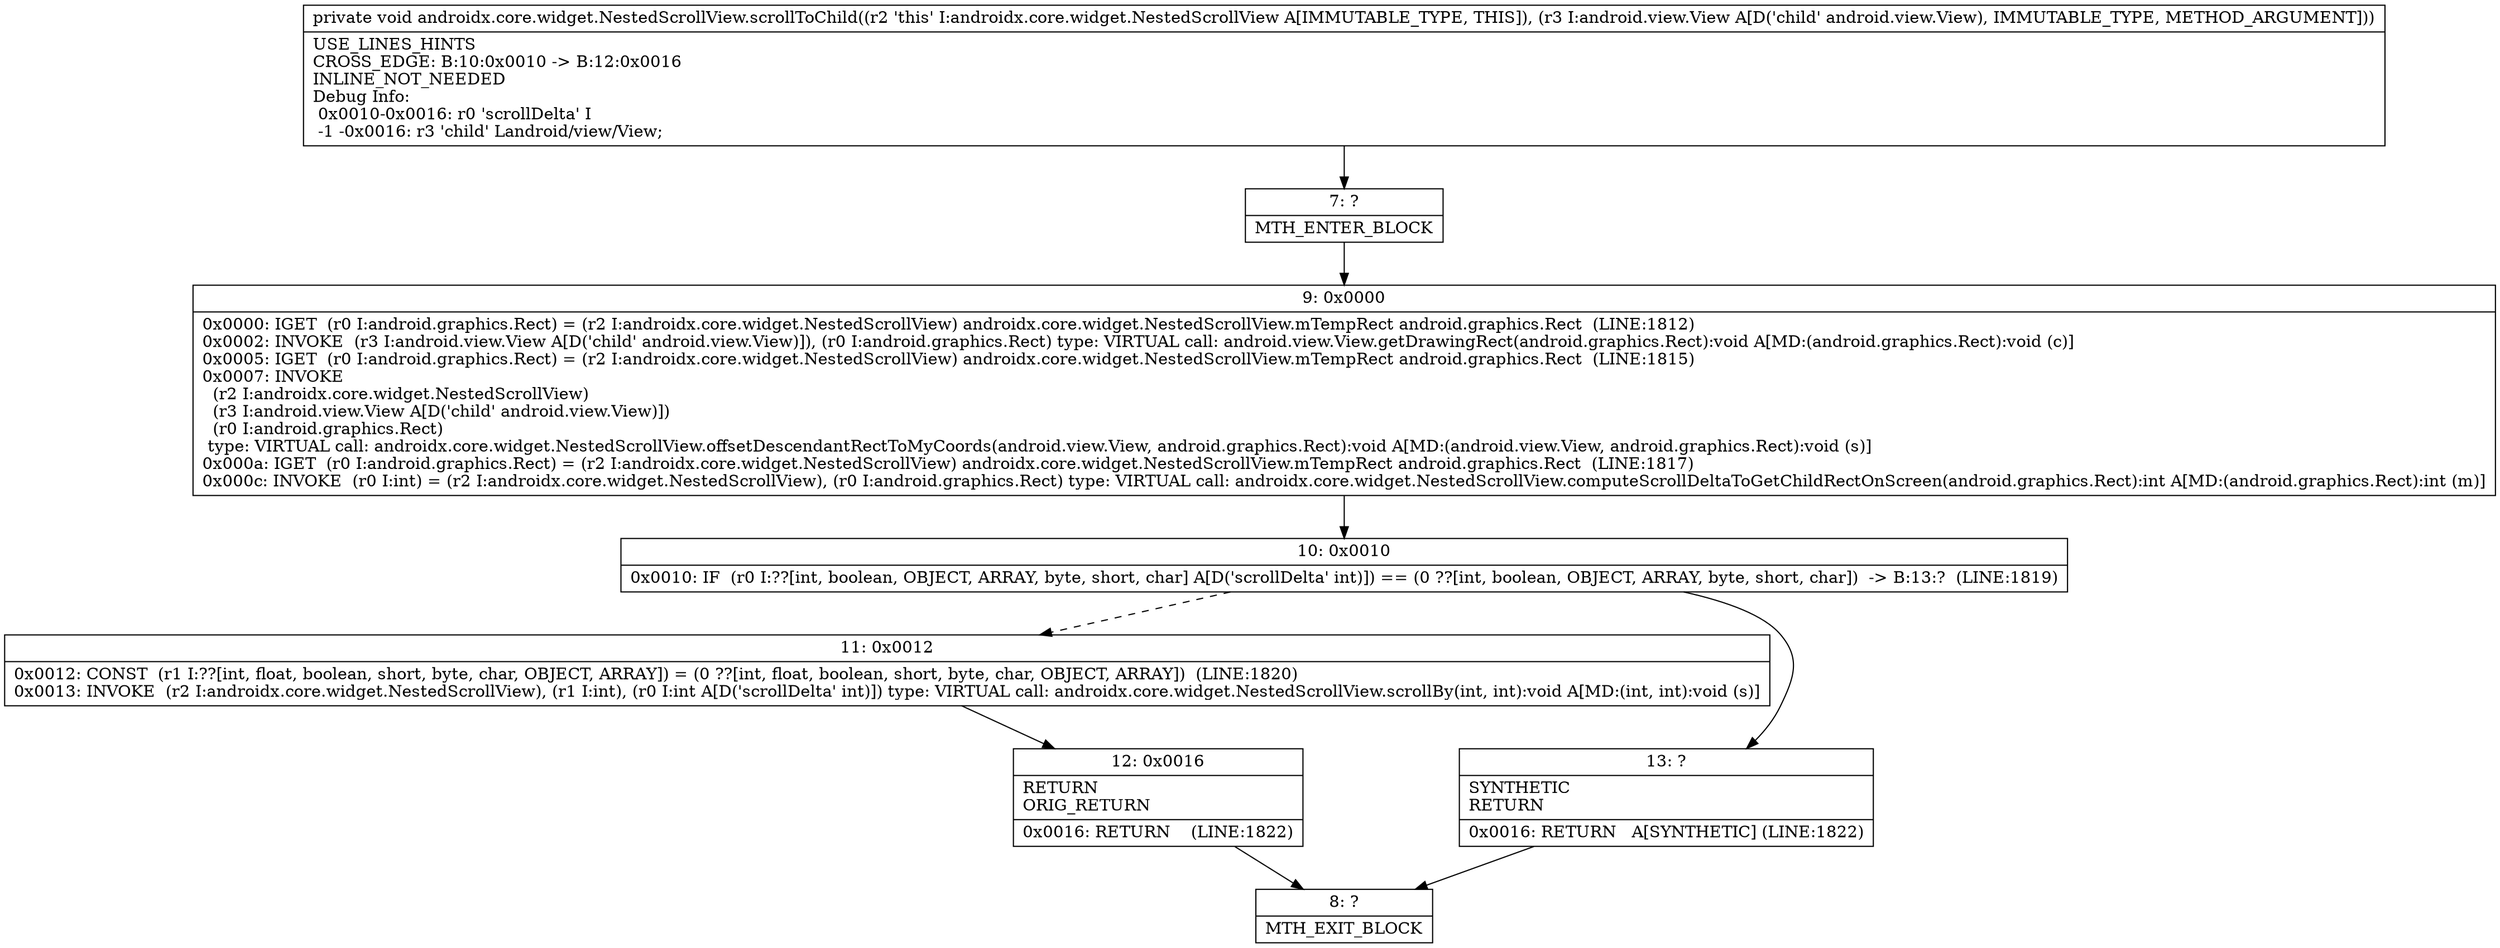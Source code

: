 digraph "CFG forandroidx.core.widget.NestedScrollView.scrollToChild(Landroid\/view\/View;)V" {
Node_7 [shape=record,label="{7\:\ ?|MTH_ENTER_BLOCK\l}"];
Node_9 [shape=record,label="{9\:\ 0x0000|0x0000: IGET  (r0 I:android.graphics.Rect) = (r2 I:androidx.core.widget.NestedScrollView) androidx.core.widget.NestedScrollView.mTempRect android.graphics.Rect  (LINE:1812)\l0x0002: INVOKE  (r3 I:android.view.View A[D('child' android.view.View)]), (r0 I:android.graphics.Rect) type: VIRTUAL call: android.view.View.getDrawingRect(android.graphics.Rect):void A[MD:(android.graphics.Rect):void (c)]\l0x0005: IGET  (r0 I:android.graphics.Rect) = (r2 I:androidx.core.widget.NestedScrollView) androidx.core.widget.NestedScrollView.mTempRect android.graphics.Rect  (LINE:1815)\l0x0007: INVOKE  \l  (r2 I:androidx.core.widget.NestedScrollView)\l  (r3 I:android.view.View A[D('child' android.view.View)])\l  (r0 I:android.graphics.Rect)\l type: VIRTUAL call: androidx.core.widget.NestedScrollView.offsetDescendantRectToMyCoords(android.view.View, android.graphics.Rect):void A[MD:(android.view.View, android.graphics.Rect):void (s)]\l0x000a: IGET  (r0 I:android.graphics.Rect) = (r2 I:androidx.core.widget.NestedScrollView) androidx.core.widget.NestedScrollView.mTempRect android.graphics.Rect  (LINE:1817)\l0x000c: INVOKE  (r0 I:int) = (r2 I:androidx.core.widget.NestedScrollView), (r0 I:android.graphics.Rect) type: VIRTUAL call: androidx.core.widget.NestedScrollView.computeScrollDeltaToGetChildRectOnScreen(android.graphics.Rect):int A[MD:(android.graphics.Rect):int (m)]\l}"];
Node_10 [shape=record,label="{10\:\ 0x0010|0x0010: IF  (r0 I:??[int, boolean, OBJECT, ARRAY, byte, short, char] A[D('scrollDelta' int)]) == (0 ??[int, boolean, OBJECT, ARRAY, byte, short, char])  \-\> B:13:?  (LINE:1819)\l}"];
Node_11 [shape=record,label="{11\:\ 0x0012|0x0012: CONST  (r1 I:??[int, float, boolean, short, byte, char, OBJECT, ARRAY]) = (0 ??[int, float, boolean, short, byte, char, OBJECT, ARRAY])  (LINE:1820)\l0x0013: INVOKE  (r2 I:androidx.core.widget.NestedScrollView), (r1 I:int), (r0 I:int A[D('scrollDelta' int)]) type: VIRTUAL call: androidx.core.widget.NestedScrollView.scrollBy(int, int):void A[MD:(int, int):void (s)]\l}"];
Node_12 [shape=record,label="{12\:\ 0x0016|RETURN\lORIG_RETURN\l|0x0016: RETURN    (LINE:1822)\l}"];
Node_8 [shape=record,label="{8\:\ ?|MTH_EXIT_BLOCK\l}"];
Node_13 [shape=record,label="{13\:\ ?|SYNTHETIC\lRETURN\l|0x0016: RETURN   A[SYNTHETIC] (LINE:1822)\l}"];
MethodNode[shape=record,label="{private void androidx.core.widget.NestedScrollView.scrollToChild((r2 'this' I:androidx.core.widget.NestedScrollView A[IMMUTABLE_TYPE, THIS]), (r3 I:android.view.View A[D('child' android.view.View), IMMUTABLE_TYPE, METHOD_ARGUMENT]))  | USE_LINES_HINTS\lCROSS_EDGE: B:10:0x0010 \-\> B:12:0x0016\lINLINE_NOT_NEEDED\lDebug Info:\l  0x0010\-0x0016: r0 'scrollDelta' I\l  \-1 \-0x0016: r3 'child' Landroid\/view\/View;\l}"];
MethodNode -> Node_7;Node_7 -> Node_9;
Node_9 -> Node_10;
Node_10 -> Node_11[style=dashed];
Node_10 -> Node_13;
Node_11 -> Node_12;
Node_12 -> Node_8;
Node_13 -> Node_8;
}

